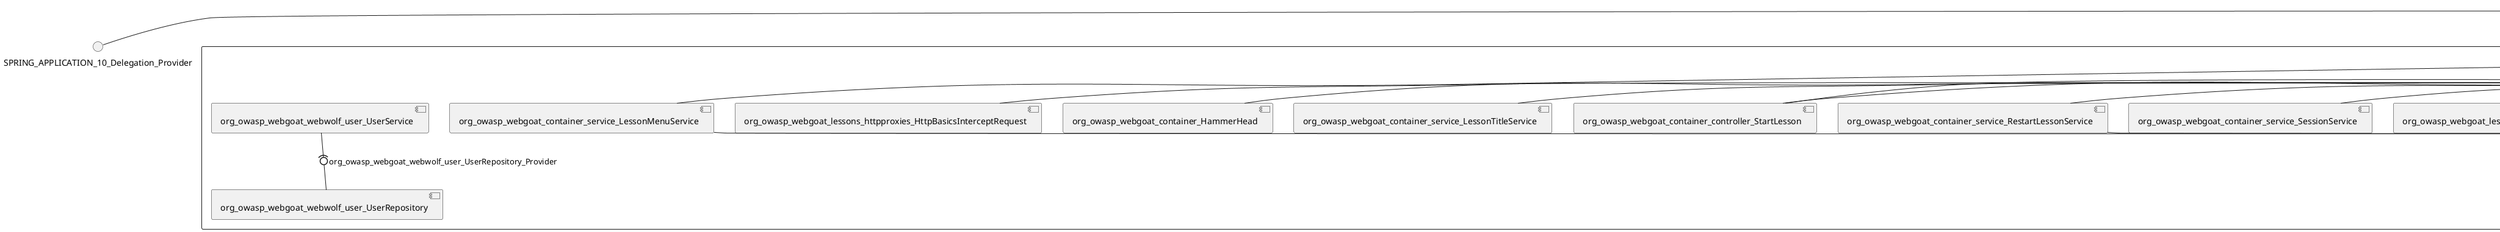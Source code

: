 @startuml
skinparam fixCircleLabelOverlapping true
skinparam componentStyle uml2
() SPRING_APPLICATION_10_Delegation_Provider
() SPRING_APPLICATION_11_Delegation_Provider
() SPRING_APPLICATION_12_Delegation_Provider
() SPRING_APPLICATION_13_Delegation_Provider
() SPRING_APPLICATION_14_Delegation_Provider
() SPRING_APPLICATION_15_Delegation_Provider
() SPRING_APPLICATION_16_Delegation_Provider
() SPRING_APPLICATION_2_Delegation_Provider
() SPRING_APPLICATION_3_Delegation_Provider
() SPRING_APPLICATION_4_Delegation_Provider
() SPRING_APPLICATION_5_Delegation_Provider
() SPRING_APPLICATION_6_Delegation_Provider
() SPRING_APPLICATION_7_Delegation_Provider
() SPRING_APPLICATION_8_Delegation_Provider
() SPRING_APPLICATION_9_Delegation_Provider
() SPRING_APPLICATION_BypassRestrictions_FieldRestrictions_POST_Delegation_Provider
() SPRING_APPLICATION_BypassRestrictions_frontendValidation_POST_Delegation_Provider
() SPRING_APPLICATION_ChromeDevTools_dummy_POST_Delegation_Provider
() SPRING_APPLICATION_ChromeDevTools_network_POST_Delegation_Provider
() SPRING_APPLICATION_CrossSiteScriptingStored_stored_xss_POST_Delegation_Provider
() SPRING_APPLICATION_CrossSiteScriptingStored_stored_xss_follow_up_POST_Delegation_Provider
() SPRING_APPLICATION_CrossSiteScripting_attack1_POST_Delegation_Provider
() SPRING_APPLICATION_CrossSiteScripting_attack3_POST_Delegation_Provider
() SPRING_APPLICATION_CrossSiteScripting_attack4_POST_Delegation_Provider
() SPRING_APPLICATION_CrossSiteScripting_attack5a_GET_Delegation_Provider
() SPRING_APPLICATION_CrossSiteScripting_attack6a_POST_Delegation_Provider
() SPRING_APPLICATION_CrossSiteScripting_dom_follow_up_POST_Delegation_Provider
() SPRING_APPLICATION_CrossSiteScripting_phone_home_xss_POST_Delegation_Provider
() SPRING_APPLICATION_CrossSiteScripting_quiz_GET_POST_Delegation_Provider
() SPRING_APPLICATION_Delegation_Provider
() SPRING_APPLICATION_GET_10_Delegation_Provider
() SPRING_APPLICATION_GET_11_Delegation_Provider
() SPRING_APPLICATION_GET_2_Delegation_Provider
() SPRING_APPLICATION_GET_3_Delegation_Provider
() SPRING_APPLICATION_GET_4_Delegation_Provider
() SPRING_APPLICATION_GET_5_Delegation_Provider
() SPRING_APPLICATION_GET_6_Delegation_Provider
() SPRING_APPLICATION_GET_7_Delegation_Provider
() SPRING_APPLICATION_GET_8_Delegation_Provider
() SPRING_APPLICATION_GET_9_Delegation_Provider
() SPRING_APPLICATION_GET_Delegation_Provider
() SPRING_APPLICATION_HtmlTampering_task_POST_Delegation_Provider
() SPRING_APPLICATION_HttpBasics_attack1_POST_Delegation_Provider
() SPRING_APPLICATION_HttpBasics_attack2_POST_Delegation_Provider
() SPRING_APPLICATION_IDOR_diff_attributes_POST_Delegation_Provider
() SPRING_APPLICATION_IDOR_login_POST_Delegation_Provider
() SPRING_APPLICATION_IDOR_profile_alt_path_POST_Delegation_Provider
() SPRING_APPLICATION_InsecureDeserialization_task_POST_Delegation_Provider
() SPRING_APPLICATION_InsecureLogin_Delegation_Provider
() SPRING_APPLICATION_JWT_decode_POST_Delegation_Provider
() SPRING_APPLICATION_JWT_jku_Delegation_Provider
() SPRING_APPLICATION_JWT_kid_Delegation_Provider
() SPRING_APPLICATION_JWT_quiz_GET_POST_Delegation_Provider
() SPRING_APPLICATION_JWT_refresh_Delegation_Provider
() SPRING_APPLICATION_JWT_secret_POST_Delegation_Provider
() SPRING_APPLICATION_JWT_votings_Delegation_Provider
() SPRING_APPLICATION_LogSpoofing_log_bleeding_POST_Delegation_Provider
() SPRING_APPLICATION_LogSpoofing_log_spoofing_POST_Delegation_Provider
() SPRING_APPLICATION_POST_10_Delegation_Provider
() SPRING_APPLICATION_POST_11_Delegation_Provider
() SPRING_APPLICATION_POST_12_Delegation_Provider
() SPRING_APPLICATION_POST_13_Delegation_Provider
() SPRING_APPLICATION_POST_14_Delegation_Provider
() SPRING_APPLICATION_POST_15_Delegation_Provider
() SPRING_APPLICATION_POST_16_Delegation_Provider
() SPRING_APPLICATION_POST_17_Delegation_Provider
() SPRING_APPLICATION_POST_18_Delegation_Provider
() SPRING_APPLICATION_POST_2_Delegation_Provider
() SPRING_APPLICATION_POST_3_Delegation_Provider
() SPRING_APPLICATION_POST_4_Delegation_Provider
() SPRING_APPLICATION_POST_5_Delegation_Provider
() SPRING_APPLICATION_POST_6_Delegation_Provider
() SPRING_APPLICATION_POST_7_Delegation_Provider
() SPRING_APPLICATION_POST_8_Delegation_Provider
() SPRING_APPLICATION_POST_9_Delegation_Provider
() SPRING_APPLICATION_POST_Delegation_Provider
() SPRING_APPLICATION_PUT_Delegation_Provider
() SPRING_APPLICATION_PasswordReset_ForgotPassword_create_password_reset_link_POST_Delegation_Provider
() SPRING_APPLICATION_PasswordReset_SecurityQuestions_POST_Delegation_Provider
() SPRING_APPLICATION_PasswordReset_reset_Delegation_Provider
() SPRING_APPLICATION_PasswordReset_simple_mail_reset_POST_Delegation_Provider
() SPRING_APPLICATION_PathTraversal_profile_picture_GET_Delegation_Provider
() SPRING_APPLICATION_PathTraversal_profile_picture_fix_GET_Delegation_Provider
() SPRING_APPLICATION_PathTraversal_profile_upload_POST_Delegation_Provider
() SPRING_APPLICATION_PathTraversal_profile_upload_fix_POST_Delegation_Provider
() SPRING_APPLICATION_PathTraversal_profile_upload_remove_user_input_POST_Delegation_Provider
() SPRING_APPLICATION_PathTraversal_random_POST_Delegation_Provider
() SPRING_APPLICATION_PathTraversal_random_picture_GET_Delegation_Provider
() SPRING_APPLICATION_PathTraversal_zip_slip_Delegation_Provider
() SPRING_APPLICATION_SSRF_task1_POST_Delegation_Provider
() SPRING_APPLICATION_SSRF_task2_POST_Delegation_Provider
() SPRING_APPLICATION_SecurePasswords_assignment_POST_Delegation_Provider
() SPRING_APPLICATION_SqlInjectionAdvanced_attack6a_POST_Delegation_Provider
() SPRING_APPLICATION_SqlInjectionAdvanced_attack6b_POST_Delegation_Provider
() SPRING_APPLICATION_SqlInjectionAdvanced_challenge_Login_POST_Delegation_Provider
() SPRING_APPLICATION_SqlInjectionAdvanced_challenge_PUT_Delegation_Provider
() SPRING_APPLICATION_SqlInjectionAdvanced_quiz_GET_POST_Delegation_Provider
() SPRING_APPLICATION_SqlInjectionMitigations_attack10a_POST_Delegation_Provider
() SPRING_APPLICATION_SqlInjectionMitigations_attack10b_POST_Delegation_Provider
() SPRING_APPLICATION_SqlInjectionMitigations_attack12a_POST_Delegation_Provider
() SPRING_APPLICATION_SqlInjectionMitigations_servers_GET_Delegation_Provider
() SPRING_APPLICATION_SqlInjection_assignment5a_POST_Delegation_Provider
() SPRING_APPLICATION_SqlInjection_assignment5b_POST_Delegation_Provider
() SPRING_APPLICATION_SqlInjection_attack10_POST_Delegation_Provider
() SPRING_APPLICATION_SqlInjection_attack2_POST_Delegation_Provider
() SPRING_APPLICATION_SqlInjection_attack3_POST_Delegation_Provider
() SPRING_APPLICATION_SqlInjection_attack4_POST_Delegation_Provider
() SPRING_APPLICATION_SqlInjection_attack5_POST_Delegation_Provider
() SPRING_APPLICATION_SqlInjection_attack8_POST_Delegation_Provider
() SPRING_APPLICATION_SqlInjection_attack9_POST_Delegation_Provider
() SPRING_APPLICATION_SqlOnlyInputValidationOnKeywords_attack_POST_Delegation_Provider
() SPRING_APPLICATION_SqlOnlyInputValidation_attack_POST_Delegation_Provider
() SPRING_APPLICATION_VulnerableComponents_attack1_POST_Delegation_Provider
() SPRING_APPLICATION_WebWolf_GET_Delegation_Provider
() SPRING_APPLICATION_WebWolf_landing_Delegation_Provider
() SPRING_APPLICATION_WebWolf_mail_Delegation_Provider
() SPRING_APPLICATION_challenge_1_POST_Delegation_Provider
() SPRING_APPLICATION_challenge_5_POST_Delegation_Provider
() SPRING_APPLICATION_challenge_7_Delegation_Provider
() SPRING_APPLICATION_challenge_8_Delegation_Provider
() SPRING_APPLICATION_challenge_logo_Delegation_Provider
() SPRING_APPLICATION_cia_quiz_GET_POST_Delegation_Provider
() SPRING_APPLICATION_clientSideFiltering_attack1_POST_Delegation_Provider
() SPRING_APPLICATION_clientSideFiltering_challenge_store_coupons_GET_Delegation_Provider
() SPRING_APPLICATION_clientSideFiltering_getItForFree_POST_Delegation_Provider
() SPRING_APPLICATION_clientSideFiltering_salaries_GET_Delegation_Provider
() SPRING_APPLICATION_crypto_encoding_basic_auth_POST_Delegation_Provider
() SPRING_APPLICATION_crypto_encoding_xor_POST_Delegation_Provider
() SPRING_APPLICATION_crypto_hashing_POST_Delegation_Provider
() SPRING_APPLICATION_crypto_secure_defaults_POST_Delegation_Provider
() SPRING_APPLICATION_crypto_signing_verify_POST_Delegation_Provider
() SPRING_APPLICATION_csrf_feedback_message_POST_Delegation_Provider
() SPRING_APPLICATION_csrf_review_POST_Delegation_Provider
() SPRING_APPLICATION_files_GET_Delegation_Provider
() SPRING_APPLICATION_fileupload_POST_Delegation_Provider
() SPRING_APPLICATION_jwt_Delegation_Provider
() SPRING_APPLICATION_landing_Delegation_Provider
() SPRING_APPLICATION_lesson_template_Delegation_Provider
() SPRING_APPLICATION_login_oauth_mvc_GET_Delegation_Provider
() SPRING_APPLICATION_mail_DELETE_GET_POST_Delegation_Provider
() SPRING_APPLICATION_register_mvc_POST_Delegation_Provider
() SPRING_APPLICATION_registration_GET_Delegation_Provider
() SPRING_APPLICATION_requests_GET_Delegation_Provider
() SPRING_APPLICATION_scoreboard_data_GET_Delegation_Provider
() SPRING_APPLICATION_server_directory_GET_Delegation_Provider
() SPRING_APPLICATION_service_debug_labels_mvc_Delegation_Provider
() SPRING_APPLICATION_service_lessonoverview_mvc_Delegation_Provider
() SPRING_APPLICATION_xxe_comments_GET_Delegation_Provider
rectangle System {
[org_owasp_webgoat_container_HammerHead] [[webgoat-webgoat.repository#_fseGkHiKEe-45IeOj70AfA]]
[org_owasp_webgoat_container_WebWolfRedirect] [[webgoat-webgoat.repository#_fseGkHiKEe-45IeOj70AfA]]
[org_owasp_webgoat_container_controller_StartLesson] [[webgoat-webgoat.repository#_fseGkHiKEe-45IeOj70AfA]]
[org_owasp_webgoat_container_controller_Welcome] [[webgoat-webgoat.repository#_fseGkHiKEe-45IeOj70AfA]]
[org_owasp_webgoat_container_i18n_PluginMessages_Provider] [[webgoat-webgoat.repository#_fseGkHiKEe-45IeOj70AfA]]
[org_owasp_webgoat_container_report_ReportCardController] [[webgoat-webgoat.repository#_fseGkHiKEe-45IeOj70AfA]]
[org_owasp_webgoat_container_service_EnvironmentService] [[webgoat-webgoat.repository#_fseGkHiKEe-45IeOj70AfA]]
[org_owasp_webgoat_container_service_HintService] [[webgoat-webgoat.repository#_fseGkHiKEe-45IeOj70AfA]]
[org_owasp_webgoat_container_service_LabelDebugService] [[webgoat-webgoat.repository#_fseGkHiKEe-45IeOj70AfA]]
[org_owasp_webgoat_container_service_LabelService] [[webgoat-webgoat.repository#_fseGkHiKEe-45IeOj70AfA]]
[org_owasp_webgoat_container_service_LessonInfoService] [[webgoat-webgoat.repository#_fseGkHiKEe-45IeOj70AfA]]
[org_owasp_webgoat_container_service_LessonMenuService] [[webgoat-webgoat.repository#_fseGkHiKEe-45IeOj70AfA]]
[org_owasp_webgoat_container_service_LessonProgressService] [[webgoat-webgoat.repository#_fseGkHiKEe-45IeOj70AfA]]
[org_owasp_webgoat_container_service_LessonTitleService] [[webgoat-webgoat.repository#_fseGkHiKEe-45IeOj70AfA]]
[org_owasp_webgoat_container_service_RestartLessonService] [[webgoat-webgoat.repository#_fseGkHiKEe-45IeOj70AfA]]
[org_owasp_webgoat_container_service_SessionService] [[webgoat-webgoat.repository#_fseGkHiKEe-45IeOj70AfA]]
[org_owasp_webgoat_container_session_UserSessionData_Provider] [[webgoat-webgoat.repository#_fseGkHiKEe-45IeOj70AfA]]
[org_owasp_webgoat_container_session_WebSession_Provider] [[webgoat-webgoat.repository#_fseGkHiKEe-45IeOj70AfA]]
[org_owasp_webgoat_container_users_RegistrationController] [[webgoat-webgoat.repository#_fseGkHiKEe-45IeOj70AfA]]
[org_owasp_webgoat_container_users_Scoreboard] [[webgoat-webgoat.repository#_fseGkHiKEe-45IeOj70AfA]]
[org_owasp_webgoat_container_users_UserProgressRepository] [[webgoat-webgoat.repository#_fseGkHiKEe-45IeOj70AfA]]
[org_owasp_webgoat_container_users_UserRepository] [[webgoat-webgoat.repository#_fseGkHiKEe-45IeOj70AfA]]
[org_owasp_webgoat_container_users_UserService] [[webgoat-webgoat.repository#_fseGkHiKEe-45IeOj70AfA]]
[org_owasp_webgoat_lessons_authbypass_VerifyAccount] [[webgoat-webgoat.repository#_fseGkHiKEe-45IeOj70AfA]]
[org_owasp_webgoat_lessons_bypassrestrictions_BypassRestrictionsFieldRestrictions] [[webgoat-webgoat.repository#_fseGkHiKEe-45IeOj70AfA]]
[org_owasp_webgoat_lessons_bypassrestrictions_BypassRestrictionsFrontendValidation] [[webgoat-webgoat.repository#_fseGkHiKEe-45IeOj70AfA]]
[org_owasp_webgoat_lessons_challenges_FlagController] [[webgoat-webgoat.repository#_fseGkHiKEe-45IeOj70AfA]]
[org_owasp_webgoat_lessons_challenges_challenge1_Assignment1] [[webgoat-webgoat.repository#_fseGkHiKEe-45IeOj70AfA]]
[org_owasp_webgoat_lessons_challenges_challenge1_ImageServlet] [[webgoat-webgoat.repository#_fseGkHiKEe-45IeOj70AfA]]
[org_owasp_webgoat_lessons_challenges_challenge5_Assignment5] [[webgoat-webgoat.repository#_fseGkHiKEe-45IeOj70AfA]]
[org_owasp_webgoat_lessons_challenges_challenge7_Assignment7] [[webgoat-webgoat.repository#_fseGkHiKEe-45IeOj70AfA]]
[org_owasp_webgoat_lessons_challenges_challenge8_Assignment8] [[webgoat-webgoat.repository#_fseGkHiKEe-45IeOj70AfA]]
[org_owasp_webgoat_lessons_chromedevtools_NetworkDummy] [[webgoat-webgoat.repository#_fseGkHiKEe-45IeOj70AfA]]
[org_owasp_webgoat_lessons_chromedevtools_NetworkLesson] [[webgoat-webgoat.repository#_fseGkHiKEe-45IeOj70AfA]]
[org_owasp_webgoat_lessons_cia_CIAQuiz] [[webgoat-webgoat.repository#_fseGkHiKEe-45IeOj70AfA]]
[org_owasp_webgoat_lessons_clientsidefiltering_ClientSideFilteringAssignment] [[webgoat-webgoat.repository#_fseGkHiKEe-45IeOj70AfA]]
[org_owasp_webgoat_lessons_clientsidefiltering_ClientSideFilteringFreeAssignment] [[webgoat-webgoat.repository#_fseGkHiKEe-45IeOj70AfA]]
[org_owasp_webgoat_lessons_clientsidefiltering_Salaries] [[webgoat-webgoat.repository#_fseGkHiKEe-45IeOj70AfA]]
[org_owasp_webgoat_lessons_clientsidefiltering_ShopEndpoint] [[webgoat-webgoat.repository#_fseGkHiKEe-45IeOj70AfA]]
[org_owasp_webgoat_lessons_cryptography_EncodingAssignment] [[webgoat-webgoat.repository#_fseGkHiKEe-45IeOj70AfA]]
[org_owasp_webgoat_lessons_cryptography_HashingAssignment] [[webgoat-webgoat.repository#_fseGkHiKEe-45IeOj70AfA]]
[org_owasp_webgoat_lessons_cryptography_SecureDefaultsAssignment] [[webgoat-webgoat.repository#_fseGkHiKEe-45IeOj70AfA]]
[org_owasp_webgoat_lessons_cryptography_SigningAssignment] [[webgoat-webgoat.repository#_fseGkHiKEe-45IeOj70AfA]]
[org_owasp_webgoat_lessons_cryptography_XOREncodingAssignment] [[webgoat-webgoat.repository#_fseGkHiKEe-45IeOj70AfA]]
[org_owasp_webgoat_lessons_csrf_CSRFConfirmFlag1] [[webgoat-webgoat.repository#_fseGkHiKEe-45IeOj70AfA]]
[org_owasp_webgoat_lessons_csrf_CSRFFeedback] [[webgoat-webgoat.repository#_fseGkHiKEe-45IeOj70AfA]]
[org_owasp_webgoat_lessons_csrf_CSRFGetFlag] [[webgoat-webgoat.repository#_fseGkHiKEe-45IeOj70AfA]]
[org_owasp_webgoat_lessons_csrf_CSRFLogin] [[webgoat-webgoat.repository#_fseGkHiKEe-45IeOj70AfA]]
[org_owasp_webgoat_lessons_csrf_ForgedReviews] [[webgoat-webgoat.repository#_fseGkHiKEe-45IeOj70AfA]]
[org_owasp_webgoat_lessons_csrf_ObjectMapper_Provider] [[webgoat-webgoat.repository#_fseGkHiKEe-45IeOj70AfA]]
[org_owasp_webgoat_lessons_deserialization_InsecureDeserializationTask] [[webgoat-webgoat.repository#_fseGkHiKEe-45IeOj70AfA]]
[org_owasp_webgoat_lessons_hijacksession_HijackSessionAssignment] [[webgoat-webgoat.repository#_fseGkHiKEe-45IeOj70AfA]]
[org_owasp_webgoat_lessons_hijacksession_cas_HijackSessionAuthenticationProvider] [[webgoat-webgoat.repository#_fseGkHiKEe-45IeOj70AfA]]
[org_owasp_webgoat_lessons_htmltampering_HtmlTamperingTask] [[webgoat-webgoat.repository#_fseGkHiKEe-45IeOj70AfA]]
[org_owasp_webgoat_lessons_httpbasics_HttpBasicsLesson] [[webgoat-webgoat.repository#_fseGkHiKEe-45IeOj70AfA]]
[org_owasp_webgoat_lessons_httpbasics_HttpBasicsQuiz] [[webgoat-webgoat.repository#_fseGkHiKEe-45IeOj70AfA]]
[org_owasp_webgoat_lessons_httpproxies_HttpBasicsInterceptRequest] [[webgoat-webgoat.repository#_fseGkHiKEe-45IeOj70AfA]]
[org_owasp_webgoat_lessons_idor_IDORDiffAttributes] [[webgoat-webgoat.repository#_fseGkHiKEe-45IeOj70AfA]]
[org_owasp_webgoat_lessons_idor_IDOREditOtherProfile] [[webgoat-webgoat.repository#_fseGkHiKEe-45IeOj70AfA]]
[org_owasp_webgoat_lessons_idor_IDORLogin] [[webgoat-webgoat.repository#_fseGkHiKEe-45IeOj70AfA]]
[org_owasp_webgoat_lessons_idor_IDORViewOtherProfile] [[webgoat-webgoat.repository#_fseGkHiKEe-45IeOj70AfA]]
[org_owasp_webgoat_lessons_idor_IDORViewOwnProfile] [[webgoat-webgoat.repository#_fseGkHiKEe-45IeOj70AfA]]
[org_owasp_webgoat_lessons_idor_IDORViewOwnProfileAltUrl] [[webgoat-webgoat.repository#_fseGkHiKEe-45IeOj70AfA]]
[org_owasp_webgoat_lessons_insecurelogin_InsecureLoginTask] [[webgoat-webgoat.repository#_fseGkHiKEe-45IeOj70AfA]]
[org_owasp_webgoat_lessons_jwt_JWTDecodeEndpoint] [[webgoat-webgoat.repository#_fseGkHiKEe-45IeOj70AfA]]
[org_owasp_webgoat_lessons_jwt_JWTQuiz] [[webgoat-webgoat.repository#_fseGkHiKEe-45IeOj70AfA]]
[org_owasp_webgoat_lessons_jwt_JWTRefreshEndpoint] [[webgoat-webgoat.repository#_fseGkHiKEe-45IeOj70AfA]]
[org_owasp_webgoat_lessons_jwt_JWTSecretKeyEndpoint] [[webgoat-webgoat.repository#_fseGkHiKEe-45IeOj70AfA]]
[org_owasp_webgoat_lessons_jwt_JWTVotesEndpoint] [[webgoat-webgoat.repository#_fseGkHiKEe-45IeOj70AfA]]
[org_owasp_webgoat_lessons_jwt_claimmisuse_JWTHeaderJKUEndpoint] [[webgoat-webgoat.repository#_fseGkHiKEe-45IeOj70AfA]]
[org_owasp_webgoat_lessons_jwt_claimmisuse_JWTHeaderKIDEndpoint] [[webgoat-webgoat.repository#_fseGkHiKEe-45IeOj70AfA]]
[org_owasp_webgoat_lessons_lessontemplate_SampleAttack] [[webgoat-webgoat.repository#_fseGkHiKEe-45IeOj70AfA]]
[org_owasp_webgoat_lessons_logging_LogBleedingTask] [[webgoat-webgoat.repository#_fseGkHiKEe-45IeOj70AfA]]
[org_owasp_webgoat_lessons_logging_LogSpoofingTask] [[webgoat-webgoat.repository#_fseGkHiKEe-45IeOj70AfA]]
[org_owasp_webgoat_lessons_missingac_MissingFunctionACHiddenMenus] [[webgoat-webgoat.repository#_fseGkHiKEe-45IeOj70AfA]]
[org_owasp_webgoat_lessons_missingac_MissingFunctionACUsers] [[webgoat-webgoat.repository#_fseGkHiKEe-45IeOj70AfA]]
[org_owasp_webgoat_lessons_missingac_MissingFunctionACYourHash] [[webgoat-webgoat.repository#_fseGkHiKEe-45IeOj70AfA]]
[org_owasp_webgoat_lessons_missingac_MissingFunctionACYourHashAdmin] [[webgoat-webgoat.repository#_fseGkHiKEe-45IeOj70AfA]]
[org_owasp_webgoat_lessons_passwordreset_QuestionsAssignment] [[webgoat-webgoat.repository#_fseGkHiKEe-45IeOj70AfA]]
[org_owasp_webgoat_lessons_passwordreset_ResetLinkAssignment] [[webgoat-webgoat.repository#_fseGkHiKEe-45IeOj70AfA]]
[org_owasp_webgoat_lessons_passwordreset_ResetLinkAssignmentForgotPassword] [[webgoat-webgoat.repository#_fseGkHiKEe-45IeOj70AfA]]
[org_owasp_webgoat_lessons_passwordreset_SecurityQuestionAssignment] [[webgoat-webgoat.repository#_fseGkHiKEe-45IeOj70AfA]]
[org_owasp_webgoat_lessons_passwordreset_SimpleMailAssignment] [[webgoat-webgoat.repository#_fseGkHiKEe-45IeOj70AfA]]
[org_owasp_webgoat_lessons_passwordreset_TriedQuestions] [[webgoat-webgoat.repository#_fseGkHiKEe-45IeOj70AfA]]
[org_owasp_webgoat_lessons_pathtraversal_ProfileUpload] [[webgoat-webgoat.repository#_fseGkHiKEe-45IeOj70AfA]]
[org_owasp_webgoat_lessons_pathtraversal_ProfileUploadFix] [[webgoat-webgoat.repository#_fseGkHiKEe-45IeOj70AfA]]
[org_owasp_webgoat_lessons_pathtraversal_ProfileUploadRemoveUserInput] [[webgoat-webgoat.repository#_fseGkHiKEe-45IeOj70AfA]]
[org_owasp_webgoat_lessons_pathtraversal_ProfileUploadRetrieval] [[webgoat-webgoat.repository#_fseGkHiKEe-45IeOj70AfA]]
[org_owasp_webgoat_lessons_pathtraversal_ProfileZipSlip] [[webgoat-webgoat.repository#_fseGkHiKEe-45IeOj70AfA]]
[org_owasp_webgoat_lessons_securepasswords_SecurePasswordsAssignment] [[webgoat-webgoat.repository#_fseGkHiKEe-45IeOj70AfA]]
[org_owasp_webgoat_lessons_spoofcookie_SpoofCookieAssignment] [[webgoat-webgoat.repository#_fseGkHiKEe-45IeOj70AfA]]
[org_owasp_webgoat_lessons_sqlinjection_advanced_SqlInjectionChallenge] [[webgoat-webgoat.repository#_fseGkHiKEe-45IeOj70AfA]]
[org_owasp_webgoat_lessons_sqlinjection_advanced_SqlInjectionChallengeLogin] [[webgoat-webgoat.repository#_fseGkHiKEe-45IeOj70AfA]]
[org_owasp_webgoat_lessons_sqlinjection_advanced_SqlInjectionLesson6a] [[webgoat-webgoat.repository#_fseGkHiKEe-45IeOj70AfA]]
[org_owasp_webgoat_lessons_sqlinjection_advanced_SqlInjectionLesson6b] [[webgoat-webgoat.repository#_fseGkHiKEe-45IeOj70AfA]]
[org_owasp_webgoat_lessons_sqlinjection_advanced_SqlInjectionQuiz] [[webgoat-webgoat.repository#_fseGkHiKEe-45IeOj70AfA]]
[org_owasp_webgoat_lessons_sqlinjection_introduction_SqlInjectionLesson10] [[webgoat-webgoat.repository#_fseGkHiKEe-45IeOj70AfA]]
[org_owasp_webgoat_lessons_sqlinjection_introduction_SqlInjectionLesson2] [[webgoat-webgoat.repository#_fseGkHiKEe-45IeOj70AfA]]
[org_owasp_webgoat_lessons_sqlinjection_introduction_SqlInjectionLesson3] [[webgoat-webgoat.repository#_fseGkHiKEe-45IeOj70AfA]]
[org_owasp_webgoat_lessons_sqlinjection_introduction_SqlInjectionLesson4] [[webgoat-webgoat.repository#_fseGkHiKEe-45IeOj70AfA]]
[org_owasp_webgoat_lessons_sqlinjection_introduction_SqlInjectionLesson5] [[webgoat-webgoat.repository#_fseGkHiKEe-45IeOj70AfA]]
[org_owasp_webgoat_lessons_sqlinjection_introduction_SqlInjectionLesson5a] [[webgoat-webgoat.repository#_fseGkHiKEe-45IeOj70AfA]]
[org_owasp_webgoat_lessons_sqlinjection_introduction_SqlInjectionLesson5b] [[webgoat-webgoat.repository#_fseGkHiKEe-45IeOj70AfA]]
[org_owasp_webgoat_lessons_sqlinjection_introduction_SqlInjectionLesson8] [[webgoat-webgoat.repository#_fseGkHiKEe-45IeOj70AfA]]
[org_owasp_webgoat_lessons_sqlinjection_introduction_SqlInjectionLesson9] [[webgoat-webgoat.repository#_fseGkHiKEe-45IeOj70AfA]]
[org_owasp_webgoat_lessons_sqlinjection_mitigation_Servers] [[webgoat-webgoat.repository#_fseGkHiKEe-45IeOj70AfA]]
[org_owasp_webgoat_lessons_sqlinjection_mitigation_SqlInjectionLesson10a] [[webgoat-webgoat.repository#_fseGkHiKEe-45IeOj70AfA]]
[org_owasp_webgoat_lessons_sqlinjection_mitigation_SqlInjectionLesson10b] [[webgoat-webgoat.repository#_fseGkHiKEe-45IeOj70AfA]]
[org_owasp_webgoat_lessons_sqlinjection_mitigation_SqlInjectionLesson13] [[webgoat-webgoat.repository#_fseGkHiKEe-45IeOj70AfA]]
[org_owasp_webgoat_lessons_sqlinjection_mitigation_SqlOnlyInputValidation] [[webgoat-webgoat.repository#_fseGkHiKEe-45IeOj70AfA]]
[org_owasp_webgoat_lessons_sqlinjection_mitigation_SqlOnlyInputValidationOnKeywords] [[webgoat-webgoat.repository#_fseGkHiKEe-45IeOj70AfA]]
[org_owasp_webgoat_lessons_ssrf_SSRFTask1] [[webgoat-webgoat.repository#_fseGkHiKEe-45IeOj70AfA]]
[org_owasp_webgoat_lessons_ssrf_SSRFTask2] [[webgoat-webgoat.repository#_fseGkHiKEe-45IeOj70AfA]]
[org_owasp_webgoat_lessons_vulnerablecomponents_VulnerableComponentsLesson] [[webgoat-webgoat.repository#_fseGkHiKEe-45IeOj70AfA]]
[org_owasp_webgoat_lessons_webwolfintroduction_LandingAssignment] [[webgoat-webgoat.repository#_fseGkHiKEe-45IeOj70AfA]]
[org_owasp_webgoat_lessons_webwolfintroduction_MailAssignment] [[webgoat-webgoat.repository#_fseGkHiKEe-45IeOj70AfA]]
[org_owasp_webgoat_lessons_xss_CrossSiteScriptingLesson1] [[webgoat-webgoat.repository#_fseGkHiKEe-45IeOj70AfA]]
[org_owasp_webgoat_lessons_xss_CrossSiteScriptingLesson3] [[webgoat-webgoat.repository#_fseGkHiKEe-45IeOj70AfA]]
[org_owasp_webgoat_lessons_xss_CrossSiteScriptingLesson4] [[webgoat-webgoat.repository#_fseGkHiKEe-45IeOj70AfA]]
[org_owasp_webgoat_lessons_xss_CrossSiteScriptingLesson5a] [[webgoat-webgoat.repository#_fseGkHiKEe-45IeOj70AfA]]
[org_owasp_webgoat_lessons_xss_CrossSiteScriptingLesson6a] [[webgoat-webgoat.repository#_fseGkHiKEe-45IeOj70AfA]]
[org_owasp_webgoat_lessons_xss_CrossSiteScriptingQuiz] [[webgoat-webgoat.repository#_fseGkHiKEe-45IeOj70AfA]]
[org_owasp_webgoat_lessons_xss_DOMCrossSiteScripting] [[webgoat-webgoat.repository#_fseGkHiKEe-45IeOj70AfA]]
[org_owasp_webgoat_lessons_xss_DOMCrossSiteScriptingVerifier] [[webgoat-webgoat.repository#_fseGkHiKEe-45IeOj70AfA]]
[org_owasp_webgoat_lessons_xss_stored_StoredCrossSiteScriptingVerifier] [[webgoat-webgoat.repository#_fseGkHiKEe-45IeOj70AfA]]
[org_owasp_webgoat_lessons_xss_stored_StoredXssComments] [[webgoat-webgoat.repository#_fseGkHiKEe-45IeOj70AfA]]
[org_owasp_webgoat_lessons_xxe_BlindSendFileAssignment] [[webgoat-webgoat.repository#_fseGkHiKEe-45IeOj70AfA]]
[org_owasp_webgoat_lessons_xxe_CommentsCache] [[webgoat-webgoat.repository#_fseGkHiKEe-45IeOj70AfA]]
[org_owasp_webgoat_lessons_xxe_CommentsEndpoint] [[webgoat-webgoat.repository#_fseGkHiKEe-45IeOj70AfA]]
[org_owasp_webgoat_lessons_xxe_ContentTypeAssignment] [[webgoat-webgoat.repository#_fseGkHiKEe-45IeOj70AfA]]
[org_owasp_webgoat_lessons_xxe_SimpleXXE] [[webgoat-webgoat.repository#_fseGkHiKEe-45IeOj70AfA]]
[org_owasp_webgoat_webwolf_FileServer] [[webgoat-webgoat.repository#_fseGkHiKEe-45IeOj70AfA]]
[org_owasp_webgoat_webwolf_jwt_JWTController] [[webgoat-webgoat.repository#_fseGkHiKEe-45IeOj70AfA]]
[org_owasp_webgoat_webwolf_mailbox_MailboxController] [[webgoat-webgoat.repository#_fseGkHiKEe-45IeOj70AfA]]
[org_owasp_webgoat_webwolf_mailbox_MailboxRepository] [[webgoat-webgoat.repository#_fseGkHiKEe-45IeOj70AfA]]
[org_owasp_webgoat_webwolf_requests_LandingPage] [[webgoat-webgoat.repository#_fseGkHiKEe-45IeOj70AfA]]
[org_owasp_webgoat_webwolf_requests_Requests] [[webgoat-webgoat.repository#_fseGkHiKEe-45IeOj70AfA]]
[org_owasp_webgoat_webwolf_user_UserRepository] [[webgoat-webgoat.repository#_fseGkHiKEe-45IeOj70AfA]]
[org_owasp_webgoat_webwolf_user_UserService] [[webgoat-webgoat.repository#_fseGkHiKEe-45IeOj70AfA]]
port SPRING_APPLICATION_10_Provider
SPRING_APPLICATION_10_Delegation_Provider - SPRING_APPLICATION_10_Provider
SPRING_APPLICATION_10_Provider - [org_owasp_webgoat_lessons_cryptography_HashingAssignment]
port SPRING_APPLICATION_11_Provider
SPRING_APPLICATION_11_Delegation_Provider - SPRING_APPLICATION_11_Provider
SPRING_APPLICATION_11_Provider - [org_owasp_webgoat_container_controller_StartLesson]
port SPRING_APPLICATION_12_Provider
SPRING_APPLICATION_12_Delegation_Provider - SPRING_APPLICATION_12_Provider
SPRING_APPLICATION_12_Provider - [org_owasp_webgoat_webwolf_FileServer]
port SPRING_APPLICATION_13_Provider
SPRING_APPLICATION_13_Delegation_Provider - SPRING_APPLICATION_13_Provider
SPRING_APPLICATION_13_Provider - [org_owasp_webgoat_lessons_xxe_SimpleXXE]
port SPRING_APPLICATION_14_Provider
SPRING_APPLICATION_14_Delegation_Provider - SPRING_APPLICATION_14_Provider
SPRING_APPLICATION_14_Provider - [org_owasp_webgoat_container_service_LessonMenuService]
port SPRING_APPLICATION_15_Provider
SPRING_APPLICATION_15_Delegation_Provider - SPRING_APPLICATION_15_Provider
SPRING_APPLICATION_15_Provider - [org_owasp_webgoat_lessons_httpproxies_HttpBasicsInterceptRequest]
port SPRING_APPLICATION_16_Provider
SPRING_APPLICATION_16_Delegation_Provider - SPRING_APPLICATION_16_Provider
SPRING_APPLICATION_16_Provider - [org_owasp_webgoat_container_HammerHead]
port SPRING_APPLICATION_2_Provider
SPRING_APPLICATION_2_Delegation_Provider - SPRING_APPLICATION_2_Provider
SPRING_APPLICATION_2_Provider - [org_owasp_webgoat_container_service_LessonTitleService]
port SPRING_APPLICATION_3_Provider
SPRING_APPLICATION_3_Delegation_Provider - SPRING_APPLICATION_3_Provider
SPRING_APPLICATION_3_Provider - [org_owasp_webgoat_container_service_RestartLessonService]
port SPRING_APPLICATION_4_Provider
SPRING_APPLICATION_4_Delegation_Provider - SPRING_APPLICATION_4_Provider
SPRING_APPLICATION_4_Provider - [org_owasp_webgoat_container_service_SessionService]
port SPRING_APPLICATION_5_Provider
SPRING_APPLICATION_5_Delegation_Provider - SPRING_APPLICATION_5_Provider
SPRING_APPLICATION_5_Provider - [org_owasp_webgoat_lessons_cryptography_HashingAssignment]
port SPRING_APPLICATION_6_Provider
SPRING_APPLICATION_6_Delegation_Provider - SPRING_APPLICATION_6_Provider
SPRING_APPLICATION_6_Provider - [org_owasp_webgoat_container_service_LessonInfoService]
port SPRING_APPLICATION_7_Provider
SPRING_APPLICATION_7_Delegation_Provider - SPRING_APPLICATION_7_Provider
SPRING_APPLICATION_7_Provider - [org_owasp_webgoat_container_service_LabelDebugService]
port SPRING_APPLICATION_8_Provider
SPRING_APPLICATION_8_Delegation_Provider - SPRING_APPLICATION_8_Provider
SPRING_APPLICATION_8_Provider - [org_owasp_webgoat_container_controller_StartLesson]
port SPRING_APPLICATION_9_Provider
SPRING_APPLICATION_9_Delegation_Provider - SPRING_APPLICATION_9_Provider
SPRING_APPLICATION_9_Provider - [org_owasp_webgoat_lessons_cryptography_SigningAssignment]
port SPRING_APPLICATION_BypassRestrictions_FieldRestrictions_POST_Provider
SPRING_APPLICATION_BypassRestrictions_FieldRestrictions_POST_Delegation_Provider - SPRING_APPLICATION_BypassRestrictions_FieldRestrictions_POST_Provider
SPRING_APPLICATION_BypassRestrictions_FieldRestrictions_POST_Provider - [org_owasp_webgoat_lessons_bypassrestrictions_BypassRestrictionsFieldRestrictions]
port SPRING_APPLICATION_BypassRestrictions_frontendValidation_POST_Provider
SPRING_APPLICATION_BypassRestrictions_frontendValidation_POST_Delegation_Provider - SPRING_APPLICATION_BypassRestrictions_frontendValidation_POST_Provider
SPRING_APPLICATION_BypassRestrictions_frontendValidation_POST_Provider - [org_owasp_webgoat_lessons_bypassrestrictions_BypassRestrictionsFrontendValidation]
port SPRING_APPLICATION_ChromeDevTools_dummy_POST_Provider
SPRING_APPLICATION_ChromeDevTools_dummy_POST_Delegation_Provider - SPRING_APPLICATION_ChromeDevTools_dummy_POST_Provider
SPRING_APPLICATION_ChromeDevTools_dummy_POST_Provider - [org_owasp_webgoat_lessons_chromedevtools_NetworkDummy]
port SPRING_APPLICATION_ChromeDevTools_network_POST_Provider
SPRING_APPLICATION_ChromeDevTools_network_POST_Delegation_Provider - SPRING_APPLICATION_ChromeDevTools_network_POST_Provider
SPRING_APPLICATION_ChromeDevTools_network_POST_Provider - [org_owasp_webgoat_lessons_chromedevtools_NetworkLesson]
port SPRING_APPLICATION_CrossSiteScriptingStored_stored_xss_POST_Provider
SPRING_APPLICATION_CrossSiteScriptingStored_stored_xss_POST_Delegation_Provider - SPRING_APPLICATION_CrossSiteScriptingStored_stored_xss_POST_Provider
SPRING_APPLICATION_CrossSiteScriptingStored_stored_xss_POST_Provider - [org_owasp_webgoat_lessons_xss_stored_StoredXssComments]
port SPRING_APPLICATION_CrossSiteScriptingStored_stored_xss_follow_up_POST_Provider
SPRING_APPLICATION_CrossSiteScriptingStored_stored_xss_follow_up_POST_Delegation_Provider - SPRING_APPLICATION_CrossSiteScriptingStored_stored_xss_follow_up_POST_Provider
SPRING_APPLICATION_CrossSiteScriptingStored_stored_xss_follow_up_POST_Provider - [org_owasp_webgoat_lessons_xss_stored_StoredCrossSiteScriptingVerifier]
port SPRING_APPLICATION_CrossSiteScripting_attack1_POST_Provider
SPRING_APPLICATION_CrossSiteScripting_attack1_POST_Delegation_Provider - SPRING_APPLICATION_CrossSiteScripting_attack1_POST_Provider
SPRING_APPLICATION_CrossSiteScripting_attack1_POST_Provider - [org_owasp_webgoat_lessons_xss_CrossSiteScriptingLesson1]
port SPRING_APPLICATION_CrossSiteScripting_attack3_POST_Provider
SPRING_APPLICATION_CrossSiteScripting_attack3_POST_Delegation_Provider - SPRING_APPLICATION_CrossSiteScripting_attack3_POST_Provider
SPRING_APPLICATION_CrossSiteScripting_attack3_POST_Provider - [org_owasp_webgoat_lessons_xss_CrossSiteScriptingLesson3]
port SPRING_APPLICATION_CrossSiteScripting_attack4_POST_Provider
SPRING_APPLICATION_CrossSiteScripting_attack4_POST_Delegation_Provider - SPRING_APPLICATION_CrossSiteScripting_attack4_POST_Provider
SPRING_APPLICATION_CrossSiteScripting_attack4_POST_Provider - [org_owasp_webgoat_lessons_xss_CrossSiteScriptingLesson4]
port SPRING_APPLICATION_CrossSiteScripting_attack5a_GET_Provider
SPRING_APPLICATION_CrossSiteScripting_attack5a_GET_Delegation_Provider - SPRING_APPLICATION_CrossSiteScripting_attack5a_GET_Provider
SPRING_APPLICATION_CrossSiteScripting_attack5a_GET_Provider - [org_owasp_webgoat_lessons_xss_CrossSiteScriptingLesson5a]
port SPRING_APPLICATION_CrossSiteScripting_attack6a_POST_Provider
SPRING_APPLICATION_CrossSiteScripting_attack6a_POST_Delegation_Provider - SPRING_APPLICATION_CrossSiteScripting_attack6a_POST_Provider
SPRING_APPLICATION_CrossSiteScripting_attack6a_POST_Provider - [org_owasp_webgoat_lessons_xss_CrossSiteScriptingLesson6a]
port SPRING_APPLICATION_CrossSiteScripting_dom_follow_up_POST_Provider
SPRING_APPLICATION_CrossSiteScripting_dom_follow_up_POST_Delegation_Provider - SPRING_APPLICATION_CrossSiteScripting_dom_follow_up_POST_Provider
SPRING_APPLICATION_CrossSiteScripting_dom_follow_up_POST_Provider - [org_owasp_webgoat_lessons_xss_DOMCrossSiteScriptingVerifier]
port SPRING_APPLICATION_CrossSiteScripting_phone_home_xss_POST_Provider
SPRING_APPLICATION_CrossSiteScripting_phone_home_xss_POST_Delegation_Provider - SPRING_APPLICATION_CrossSiteScripting_phone_home_xss_POST_Provider
SPRING_APPLICATION_CrossSiteScripting_phone_home_xss_POST_Provider - [org_owasp_webgoat_lessons_xss_DOMCrossSiteScripting]
port SPRING_APPLICATION_CrossSiteScripting_quiz_GET_POST_Provider
SPRING_APPLICATION_CrossSiteScripting_quiz_GET_POST_Delegation_Provider - SPRING_APPLICATION_CrossSiteScripting_quiz_GET_POST_Provider
SPRING_APPLICATION_CrossSiteScripting_quiz_GET_POST_Provider - [org_owasp_webgoat_lessons_xss_CrossSiteScriptingQuiz]
port SPRING_APPLICATION_Provider
SPRING_APPLICATION_Delegation_Provider - SPRING_APPLICATION_Provider
SPRING_APPLICATION_Provider - [org_owasp_webgoat_lessons_jwt_JWTSecretKeyEndpoint]
port SPRING_APPLICATION_GET_10_Provider
SPRING_APPLICATION_GET_10_Delegation_Provider - SPRING_APPLICATION_GET_10_Provider
SPRING_APPLICATION_GET_10_Provider - [org_owasp_webgoat_lessons_csrf_ForgedReviews]
port SPRING_APPLICATION_GET_11_Provider
SPRING_APPLICATION_GET_11_Delegation_Provider - SPRING_APPLICATION_GET_11_Provider
SPRING_APPLICATION_GET_11_Provider - [org_owasp_webgoat_lessons_cryptography_EncodingAssignment]
port SPRING_APPLICATION_GET_2_Provider
SPRING_APPLICATION_GET_2_Delegation_Provider - SPRING_APPLICATION_GET_2_Provider
SPRING_APPLICATION_GET_2_Provider - [org_owasp_webgoat_lessons_missingac_MissingFunctionACUsers]
port SPRING_APPLICATION_GET_3_Provider
SPRING_APPLICATION_GET_3_Delegation_Provider - SPRING_APPLICATION_GET_3_Provider
SPRING_APPLICATION_GET_3_Provider - [org_owasp_webgoat_lessons_xss_stored_StoredXssComments]
port SPRING_APPLICATION_GET_4_Provider
SPRING_APPLICATION_GET_4_Delegation_Provider - SPRING_APPLICATION_GET_4_Provider
SPRING_APPLICATION_GET_4_Provider - [org_owasp_webgoat_lessons_idor_IDORViewOtherProfile]
port SPRING_APPLICATION_GET_5_Provider
SPRING_APPLICATION_GET_5_Delegation_Provider - SPRING_APPLICATION_GET_5_Provider
SPRING_APPLICATION_GET_5_Provider - [org_owasp_webgoat_lessons_idor_IDORViewOwnProfile]
port SPRING_APPLICATION_GET_6_Provider
SPRING_APPLICATION_GET_6_Delegation_Provider - SPRING_APPLICATION_GET_6_Provider
SPRING_APPLICATION_GET_6_Provider - [org_owasp_webgoat_container_controller_Welcome]
port SPRING_APPLICATION_GET_7_Provider
SPRING_APPLICATION_GET_7_Delegation_Provider - SPRING_APPLICATION_GET_7_Provider
SPRING_APPLICATION_GET_7_Provider - [org_owasp_webgoat_container_service_HintService]
port SPRING_APPLICATION_GET_8_Provider
SPRING_APPLICATION_GET_8_Delegation_Provider - SPRING_APPLICATION_GET_8_Provider
SPRING_APPLICATION_GET_8_Provider - [org_owasp_webgoat_container_service_LabelService]
port SPRING_APPLICATION_GET_9_Provider
SPRING_APPLICATION_GET_9_Delegation_Provider - SPRING_APPLICATION_GET_9_Provider
SPRING_APPLICATION_GET_9_Provider - [org_owasp_webgoat_lessons_spoofcookie_SpoofCookieAssignment]
port SPRING_APPLICATION_GET_Provider
SPRING_APPLICATION_GET_Delegation_Provider - SPRING_APPLICATION_GET_Provider
SPRING_APPLICATION_GET_Provider - [org_owasp_webgoat_container_report_ReportCardController]
port SPRING_APPLICATION_HtmlTampering_task_POST_Provider
SPRING_APPLICATION_HtmlTampering_task_POST_Delegation_Provider - SPRING_APPLICATION_HtmlTampering_task_POST_Provider
SPRING_APPLICATION_HtmlTampering_task_POST_Provider - [org_owasp_webgoat_lessons_htmltampering_HtmlTamperingTask]
port SPRING_APPLICATION_HttpBasics_attack1_POST_Provider
SPRING_APPLICATION_HttpBasics_attack1_POST_Delegation_Provider - SPRING_APPLICATION_HttpBasics_attack1_POST_Provider
SPRING_APPLICATION_HttpBasics_attack1_POST_Provider - [org_owasp_webgoat_lessons_httpbasics_HttpBasicsLesson]
port SPRING_APPLICATION_HttpBasics_attack2_POST_Provider
SPRING_APPLICATION_HttpBasics_attack2_POST_Delegation_Provider - SPRING_APPLICATION_HttpBasics_attack2_POST_Provider
SPRING_APPLICATION_HttpBasics_attack2_POST_Provider - [org_owasp_webgoat_lessons_httpbasics_HttpBasicsQuiz]
port SPRING_APPLICATION_IDOR_diff_attributes_POST_Provider
SPRING_APPLICATION_IDOR_diff_attributes_POST_Delegation_Provider - SPRING_APPLICATION_IDOR_diff_attributes_POST_Provider
SPRING_APPLICATION_IDOR_diff_attributes_POST_Provider - [org_owasp_webgoat_lessons_idor_IDORDiffAttributes]
port SPRING_APPLICATION_IDOR_login_POST_Provider
SPRING_APPLICATION_IDOR_login_POST_Delegation_Provider - SPRING_APPLICATION_IDOR_login_POST_Provider
SPRING_APPLICATION_IDOR_login_POST_Provider - [org_owasp_webgoat_lessons_idor_IDORLogin]
port SPRING_APPLICATION_IDOR_profile_alt_path_POST_Provider
SPRING_APPLICATION_IDOR_profile_alt_path_POST_Delegation_Provider - SPRING_APPLICATION_IDOR_profile_alt_path_POST_Provider
SPRING_APPLICATION_IDOR_profile_alt_path_POST_Provider - [org_owasp_webgoat_lessons_idor_IDORViewOwnProfileAltUrl]
port SPRING_APPLICATION_InsecureDeserialization_task_POST_Provider
SPRING_APPLICATION_InsecureDeserialization_task_POST_Delegation_Provider - SPRING_APPLICATION_InsecureDeserialization_task_POST_Provider
SPRING_APPLICATION_InsecureDeserialization_task_POST_Provider - [org_owasp_webgoat_lessons_deserialization_InsecureDeserializationTask]
port SPRING_APPLICATION_InsecureLogin_Provider
SPRING_APPLICATION_InsecureLogin_Delegation_Provider - SPRING_APPLICATION_InsecureLogin_Provider
SPRING_APPLICATION_InsecureLogin_Provider - [org_owasp_webgoat_lessons_insecurelogin_InsecureLoginTask]
port SPRING_APPLICATION_JWT_decode_POST_Provider
SPRING_APPLICATION_JWT_decode_POST_Delegation_Provider - SPRING_APPLICATION_JWT_decode_POST_Provider
SPRING_APPLICATION_JWT_decode_POST_Provider - [org_owasp_webgoat_lessons_jwt_JWTDecodeEndpoint]
port SPRING_APPLICATION_JWT_jku_Provider
SPRING_APPLICATION_JWT_jku_Delegation_Provider - SPRING_APPLICATION_JWT_jku_Provider
SPRING_APPLICATION_JWT_jku_Provider - [org_owasp_webgoat_lessons_jwt_claimmisuse_JWTHeaderJKUEndpoint]
port SPRING_APPLICATION_JWT_kid_Provider
SPRING_APPLICATION_JWT_kid_Delegation_Provider - SPRING_APPLICATION_JWT_kid_Provider
SPRING_APPLICATION_JWT_kid_Provider - [org_owasp_webgoat_lessons_jwt_claimmisuse_JWTHeaderKIDEndpoint]
port SPRING_APPLICATION_JWT_quiz_GET_POST_Provider
SPRING_APPLICATION_JWT_quiz_GET_POST_Delegation_Provider - SPRING_APPLICATION_JWT_quiz_GET_POST_Provider
SPRING_APPLICATION_JWT_quiz_GET_POST_Provider - [org_owasp_webgoat_lessons_jwt_JWTQuiz]
port SPRING_APPLICATION_JWT_refresh_Provider
SPRING_APPLICATION_JWT_refresh_Delegation_Provider - SPRING_APPLICATION_JWT_refresh_Provider
SPRING_APPLICATION_JWT_refresh_Provider - [org_owasp_webgoat_lessons_jwt_JWTRefreshEndpoint]
port SPRING_APPLICATION_JWT_secret_POST_Provider
SPRING_APPLICATION_JWT_secret_POST_Delegation_Provider - SPRING_APPLICATION_JWT_secret_POST_Provider
SPRING_APPLICATION_JWT_secret_POST_Provider - [org_owasp_webgoat_lessons_jwt_JWTSecretKeyEndpoint]
port SPRING_APPLICATION_JWT_votings_Provider
SPRING_APPLICATION_JWT_votings_Delegation_Provider - SPRING_APPLICATION_JWT_votings_Provider
SPRING_APPLICATION_JWT_votings_Provider - [org_owasp_webgoat_lessons_jwt_JWTVotesEndpoint]
port SPRING_APPLICATION_LogSpoofing_log_bleeding_POST_Provider
SPRING_APPLICATION_LogSpoofing_log_bleeding_POST_Delegation_Provider - SPRING_APPLICATION_LogSpoofing_log_bleeding_POST_Provider
SPRING_APPLICATION_LogSpoofing_log_bleeding_POST_Provider - [org_owasp_webgoat_lessons_logging_LogBleedingTask]
port SPRING_APPLICATION_LogSpoofing_log_spoofing_POST_Provider
SPRING_APPLICATION_LogSpoofing_log_spoofing_POST_Delegation_Provider - SPRING_APPLICATION_LogSpoofing_log_spoofing_POST_Provider
SPRING_APPLICATION_LogSpoofing_log_spoofing_POST_Provider - [org_owasp_webgoat_lessons_logging_LogSpoofingTask]
port SPRING_APPLICATION_POST_10_Provider
SPRING_APPLICATION_POST_10_Delegation_Provider - SPRING_APPLICATION_POST_10_Provider
SPRING_APPLICATION_POST_10_Provider - [org_owasp_webgoat_lessons_missingac_MissingFunctionACYourHashAdmin]
port SPRING_APPLICATION_POST_11_Provider
SPRING_APPLICATION_POST_11_Delegation_Provider - SPRING_APPLICATION_POST_11_Provider
SPRING_APPLICATION_POST_11_Provider - [org_owasp_webgoat_lessons_spoofcookie_SpoofCookieAssignment]
port SPRING_APPLICATION_POST_12_Provider
SPRING_APPLICATION_POST_12_Delegation_Provider - SPRING_APPLICATION_POST_12_Provider
SPRING_APPLICATION_POST_12_Provider - [org_owasp_webgoat_lessons_chromedevtools_NetworkLesson]
port SPRING_APPLICATION_POST_13_Provider
SPRING_APPLICATION_POST_13_Delegation_Provider - SPRING_APPLICATION_POST_13_Provider
SPRING_APPLICATION_POST_13_Provider - [org_owasp_webgoat_lessons_xxe_SimpleXXE]
port SPRING_APPLICATION_POST_14_Provider
SPRING_APPLICATION_POST_14_Delegation_Provider - SPRING_APPLICATION_POST_14_Provider
SPRING_APPLICATION_POST_14_Provider - [org_owasp_webgoat_lessons_xxe_ContentTypeAssignment]
port SPRING_APPLICATION_POST_15_Provider
SPRING_APPLICATION_POST_15_Delegation_Provider - SPRING_APPLICATION_POST_15_Provider
SPRING_APPLICATION_POST_15_Provider - [org_owasp_webgoat_lessons_csrf_CSRFGetFlag]
port SPRING_APPLICATION_POST_16_Provider
SPRING_APPLICATION_POST_16_Delegation_Provider - SPRING_APPLICATION_POST_16_Provider
SPRING_APPLICATION_POST_16_Provider - [org_owasp_webgoat_lessons_csrf_CSRFFeedback]
port SPRING_APPLICATION_POST_17_Provider
SPRING_APPLICATION_POST_17_Delegation_Provider - SPRING_APPLICATION_POST_17_Provider
SPRING_APPLICATION_POST_17_Provider - [org_owasp_webgoat_lessons_xxe_BlindSendFileAssignment]
port SPRING_APPLICATION_POST_18_Provider
SPRING_APPLICATION_POST_18_Delegation_Provider - SPRING_APPLICATION_POST_18_Provider
SPRING_APPLICATION_POST_18_Provider - [org_owasp_webgoat_lessons_passwordreset_QuestionsAssignment]
port SPRING_APPLICATION_POST_2_Provider
SPRING_APPLICATION_POST_2_Delegation_Provider - SPRING_APPLICATION_POST_2_Provider
SPRING_APPLICATION_POST_2_Provider - [org_owasp_webgoat_lessons_missingac_MissingFunctionACYourHash]
port SPRING_APPLICATION_POST_3_Provider
SPRING_APPLICATION_POST_3_Delegation_Provider - SPRING_APPLICATION_POST_3_Provider
SPRING_APPLICATION_POST_3_Provider - [org_owasp_webgoat_lessons_passwordreset_SimpleMailAssignment]
port SPRING_APPLICATION_POST_4_Provider
SPRING_APPLICATION_POST_4_Delegation_Provider - SPRING_APPLICATION_POST_4_Provider
SPRING_APPLICATION_POST_4_Provider - [org_owasp_webgoat_lessons_missingac_MissingFunctionACHiddenMenus]
port SPRING_APPLICATION_POST_5_Provider
SPRING_APPLICATION_POST_5_Delegation_Provider - SPRING_APPLICATION_POST_5_Provider
SPRING_APPLICATION_POST_5_Provider - [org_owasp_webgoat_lessons_challenges_FlagController]
port SPRING_APPLICATION_POST_6_Provider
SPRING_APPLICATION_POST_6_Delegation_Provider - SPRING_APPLICATION_POST_6_Provider
SPRING_APPLICATION_POST_6_Provider - [org_owasp_webgoat_lessons_hijacksession_HijackSessionAssignment]
port SPRING_APPLICATION_POST_7_Provider
SPRING_APPLICATION_POST_7_Delegation_Provider - SPRING_APPLICATION_POST_7_Provider
SPRING_APPLICATION_POST_7_Provider - [org_owasp_webgoat_lessons_csrf_CSRFLogin]
port SPRING_APPLICATION_POST_8_Provider
SPRING_APPLICATION_POST_8_Delegation_Provider - SPRING_APPLICATION_POST_8_Provider
SPRING_APPLICATION_POST_8_Provider - [org_owasp_webgoat_lessons_missingac_MissingFunctionACUsers]
port SPRING_APPLICATION_POST_9_Provider
SPRING_APPLICATION_POST_9_Delegation_Provider - SPRING_APPLICATION_POST_9_Provider
SPRING_APPLICATION_POST_9_Provider - [org_owasp_webgoat_lessons_csrf_CSRFConfirmFlag1]
port SPRING_APPLICATION_POST_Provider
SPRING_APPLICATION_POST_Delegation_Provider - SPRING_APPLICATION_POST_Provider
SPRING_APPLICATION_POST_Provider - [org_owasp_webgoat_lessons_authbypass_VerifyAccount]
port SPRING_APPLICATION_PUT_Provider
SPRING_APPLICATION_PUT_Delegation_Provider - SPRING_APPLICATION_PUT_Provider
SPRING_APPLICATION_PUT_Provider - [org_owasp_webgoat_lessons_idor_IDOREditOtherProfile]
port SPRING_APPLICATION_PasswordReset_ForgotPassword_create_password_reset_link_POST_Provider
SPRING_APPLICATION_PasswordReset_ForgotPassword_create_password_reset_link_POST_Delegation_Provider - SPRING_APPLICATION_PasswordReset_ForgotPassword_create_password_reset_link_POST_Provider
SPRING_APPLICATION_PasswordReset_ForgotPassword_create_password_reset_link_POST_Provider - [org_owasp_webgoat_lessons_passwordreset_ResetLinkAssignmentForgotPassword]
port SPRING_APPLICATION_PasswordReset_SecurityQuestions_POST_Provider
SPRING_APPLICATION_PasswordReset_SecurityQuestions_POST_Delegation_Provider - SPRING_APPLICATION_PasswordReset_SecurityQuestions_POST_Provider
SPRING_APPLICATION_PasswordReset_SecurityQuestions_POST_Provider - [org_owasp_webgoat_lessons_passwordreset_SecurityQuestionAssignment]
port SPRING_APPLICATION_PasswordReset_reset_Provider
SPRING_APPLICATION_PasswordReset_reset_Delegation_Provider - SPRING_APPLICATION_PasswordReset_reset_Provider
SPRING_APPLICATION_PasswordReset_reset_Provider - [org_owasp_webgoat_lessons_passwordreset_ResetLinkAssignment]
port SPRING_APPLICATION_PasswordReset_simple_mail_reset_POST_Provider
SPRING_APPLICATION_PasswordReset_simple_mail_reset_POST_Delegation_Provider - SPRING_APPLICATION_PasswordReset_simple_mail_reset_POST_Provider
SPRING_APPLICATION_PasswordReset_simple_mail_reset_POST_Provider - [org_owasp_webgoat_lessons_passwordreset_SimpleMailAssignment]
port SPRING_APPLICATION_PathTraversal_profile_picture_GET_Provider
SPRING_APPLICATION_PathTraversal_profile_picture_GET_Delegation_Provider - SPRING_APPLICATION_PathTraversal_profile_picture_GET_Provider
SPRING_APPLICATION_PathTraversal_profile_picture_GET_Provider - [org_owasp_webgoat_lessons_pathtraversal_ProfileUpload]
port SPRING_APPLICATION_PathTraversal_profile_picture_fix_GET_Provider
SPRING_APPLICATION_PathTraversal_profile_picture_fix_GET_Delegation_Provider - SPRING_APPLICATION_PathTraversal_profile_picture_fix_GET_Provider
SPRING_APPLICATION_PathTraversal_profile_picture_fix_GET_Provider - [org_owasp_webgoat_lessons_pathtraversal_ProfileUploadFix]
port SPRING_APPLICATION_PathTraversal_profile_upload_POST_Provider
SPRING_APPLICATION_PathTraversal_profile_upload_POST_Delegation_Provider - SPRING_APPLICATION_PathTraversal_profile_upload_POST_Provider
SPRING_APPLICATION_PathTraversal_profile_upload_POST_Provider - [org_owasp_webgoat_lessons_pathtraversal_ProfileUpload]
port SPRING_APPLICATION_PathTraversal_profile_upload_fix_POST_Provider
SPRING_APPLICATION_PathTraversal_profile_upload_fix_POST_Delegation_Provider - SPRING_APPLICATION_PathTraversal_profile_upload_fix_POST_Provider
SPRING_APPLICATION_PathTraversal_profile_upload_fix_POST_Provider - [org_owasp_webgoat_lessons_pathtraversal_ProfileUploadFix]
port SPRING_APPLICATION_PathTraversal_profile_upload_remove_user_input_POST_Provider
SPRING_APPLICATION_PathTraversal_profile_upload_remove_user_input_POST_Delegation_Provider - SPRING_APPLICATION_PathTraversal_profile_upload_remove_user_input_POST_Provider
SPRING_APPLICATION_PathTraversal_profile_upload_remove_user_input_POST_Provider - [org_owasp_webgoat_lessons_pathtraversal_ProfileUploadRemoveUserInput]
port SPRING_APPLICATION_PathTraversal_random_POST_Provider
SPRING_APPLICATION_PathTraversal_random_POST_Delegation_Provider - SPRING_APPLICATION_PathTraversal_random_POST_Provider
SPRING_APPLICATION_PathTraversal_random_POST_Provider - [org_owasp_webgoat_lessons_pathtraversal_ProfileUploadRetrieval]
port SPRING_APPLICATION_PathTraversal_random_picture_GET_Provider
SPRING_APPLICATION_PathTraversal_random_picture_GET_Delegation_Provider - SPRING_APPLICATION_PathTraversal_random_picture_GET_Provider
SPRING_APPLICATION_PathTraversal_random_picture_GET_Provider - [org_owasp_webgoat_lessons_pathtraversal_ProfileUploadRetrieval]
port SPRING_APPLICATION_PathTraversal_zip_slip_Provider
SPRING_APPLICATION_PathTraversal_zip_slip_Delegation_Provider - SPRING_APPLICATION_PathTraversal_zip_slip_Provider
SPRING_APPLICATION_PathTraversal_zip_slip_Provider - [org_owasp_webgoat_lessons_pathtraversal_ProfileZipSlip]
port SPRING_APPLICATION_SSRF_task1_POST_Provider
SPRING_APPLICATION_SSRF_task1_POST_Delegation_Provider - SPRING_APPLICATION_SSRF_task1_POST_Provider
SPRING_APPLICATION_SSRF_task1_POST_Provider - [org_owasp_webgoat_lessons_ssrf_SSRFTask1]
port SPRING_APPLICATION_SSRF_task2_POST_Provider
SPRING_APPLICATION_SSRF_task2_POST_Delegation_Provider - SPRING_APPLICATION_SSRF_task2_POST_Provider
SPRING_APPLICATION_SSRF_task2_POST_Provider - [org_owasp_webgoat_lessons_ssrf_SSRFTask2]
port SPRING_APPLICATION_SecurePasswords_assignment_POST_Provider
SPRING_APPLICATION_SecurePasswords_assignment_POST_Delegation_Provider - SPRING_APPLICATION_SecurePasswords_assignment_POST_Provider
SPRING_APPLICATION_SecurePasswords_assignment_POST_Provider - [org_owasp_webgoat_lessons_securepasswords_SecurePasswordsAssignment]
port SPRING_APPLICATION_SqlInjectionAdvanced_attack6a_POST_Provider
SPRING_APPLICATION_SqlInjectionAdvanced_attack6a_POST_Delegation_Provider - SPRING_APPLICATION_SqlInjectionAdvanced_attack6a_POST_Provider
SPRING_APPLICATION_SqlInjectionAdvanced_attack6a_POST_Provider - [org_owasp_webgoat_lessons_sqlinjection_advanced_SqlInjectionLesson6a]
port SPRING_APPLICATION_SqlInjectionAdvanced_attack6b_POST_Provider
SPRING_APPLICATION_SqlInjectionAdvanced_attack6b_POST_Delegation_Provider - SPRING_APPLICATION_SqlInjectionAdvanced_attack6b_POST_Provider
SPRING_APPLICATION_SqlInjectionAdvanced_attack6b_POST_Provider - [org_owasp_webgoat_lessons_sqlinjection_advanced_SqlInjectionLesson6b]
port SPRING_APPLICATION_SqlInjectionAdvanced_challenge_Login_POST_Provider
SPRING_APPLICATION_SqlInjectionAdvanced_challenge_Login_POST_Delegation_Provider - SPRING_APPLICATION_SqlInjectionAdvanced_challenge_Login_POST_Provider
SPRING_APPLICATION_SqlInjectionAdvanced_challenge_Login_POST_Provider - [org_owasp_webgoat_lessons_sqlinjection_advanced_SqlInjectionChallengeLogin]
port SPRING_APPLICATION_SqlInjectionAdvanced_challenge_PUT_Provider
SPRING_APPLICATION_SqlInjectionAdvanced_challenge_PUT_Delegation_Provider - SPRING_APPLICATION_SqlInjectionAdvanced_challenge_PUT_Provider
SPRING_APPLICATION_SqlInjectionAdvanced_challenge_PUT_Provider - [org_owasp_webgoat_lessons_sqlinjection_advanced_SqlInjectionChallenge]
port SPRING_APPLICATION_SqlInjectionAdvanced_quiz_GET_POST_Provider
SPRING_APPLICATION_SqlInjectionAdvanced_quiz_GET_POST_Delegation_Provider - SPRING_APPLICATION_SqlInjectionAdvanced_quiz_GET_POST_Provider
SPRING_APPLICATION_SqlInjectionAdvanced_quiz_GET_POST_Provider - [org_owasp_webgoat_lessons_sqlinjection_advanced_SqlInjectionQuiz]
port SPRING_APPLICATION_SqlInjectionMitigations_attack10a_POST_Provider
SPRING_APPLICATION_SqlInjectionMitigations_attack10a_POST_Delegation_Provider - SPRING_APPLICATION_SqlInjectionMitigations_attack10a_POST_Provider
SPRING_APPLICATION_SqlInjectionMitigations_attack10a_POST_Provider - [org_owasp_webgoat_lessons_sqlinjection_mitigation_SqlInjectionLesson10a]
port SPRING_APPLICATION_SqlInjectionMitigations_attack10b_POST_Provider
SPRING_APPLICATION_SqlInjectionMitigations_attack10b_POST_Delegation_Provider - SPRING_APPLICATION_SqlInjectionMitigations_attack10b_POST_Provider
SPRING_APPLICATION_SqlInjectionMitigations_attack10b_POST_Provider - [org_owasp_webgoat_lessons_sqlinjection_mitigation_SqlInjectionLesson10b]
port SPRING_APPLICATION_SqlInjectionMitigations_attack12a_POST_Provider
SPRING_APPLICATION_SqlInjectionMitigations_attack12a_POST_Delegation_Provider - SPRING_APPLICATION_SqlInjectionMitigations_attack12a_POST_Provider
SPRING_APPLICATION_SqlInjectionMitigations_attack12a_POST_Provider - [org_owasp_webgoat_lessons_sqlinjection_mitigation_SqlInjectionLesson13]
port SPRING_APPLICATION_SqlInjectionMitigations_servers_GET_Provider
SPRING_APPLICATION_SqlInjectionMitigations_servers_GET_Delegation_Provider - SPRING_APPLICATION_SqlInjectionMitigations_servers_GET_Provider
SPRING_APPLICATION_SqlInjectionMitigations_servers_GET_Provider - [org_owasp_webgoat_lessons_sqlinjection_mitigation_Servers]
port SPRING_APPLICATION_SqlInjection_assignment5a_POST_Provider
SPRING_APPLICATION_SqlInjection_assignment5a_POST_Delegation_Provider - SPRING_APPLICATION_SqlInjection_assignment5a_POST_Provider
SPRING_APPLICATION_SqlInjection_assignment5a_POST_Provider - [org_owasp_webgoat_lessons_sqlinjection_introduction_SqlInjectionLesson5a]
port SPRING_APPLICATION_SqlInjection_assignment5b_POST_Provider
SPRING_APPLICATION_SqlInjection_assignment5b_POST_Delegation_Provider - SPRING_APPLICATION_SqlInjection_assignment5b_POST_Provider
SPRING_APPLICATION_SqlInjection_assignment5b_POST_Provider - [org_owasp_webgoat_lessons_sqlinjection_introduction_SqlInjectionLesson5b]
port SPRING_APPLICATION_SqlInjection_attack10_POST_Provider
SPRING_APPLICATION_SqlInjection_attack10_POST_Delegation_Provider - SPRING_APPLICATION_SqlInjection_attack10_POST_Provider
SPRING_APPLICATION_SqlInjection_attack10_POST_Provider - [org_owasp_webgoat_lessons_sqlinjection_introduction_SqlInjectionLesson10]
port SPRING_APPLICATION_SqlInjection_attack2_POST_Provider
SPRING_APPLICATION_SqlInjection_attack2_POST_Delegation_Provider - SPRING_APPLICATION_SqlInjection_attack2_POST_Provider
SPRING_APPLICATION_SqlInjection_attack2_POST_Provider - [org_owasp_webgoat_lessons_sqlinjection_introduction_SqlInjectionLesson2]
port SPRING_APPLICATION_SqlInjection_attack3_POST_Provider
SPRING_APPLICATION_SqlInjection_attack3_POST_Delegation_Provider - SPRING_APPLICATION_SqlInjection_attack3_POST_Provider
SPRING_APPLICATION_SqlInjection_attack3_POST_Provider - [org_owasp_webgoat_lessons_sqlinjection_introduction_SqlInjectionLesson3]
port SPRING_APPLICATION_SqlInjection_attack4_POST_Provider
SPRING_APPLICATION_SqlInjection_attack4_POST_Delegation_Provider - SPRING_APPLICATION_SqlInjection_attack4_POST_Provider
SPRING_APPLICATION_SqlInjection_attack4_POST_Provider - [org_owasp_webgoat_lessons_sqlinjection_introduction_SqlInjectionLesson4]
port SPRING_APPLICATION_SqlInjection_attack5_POST_Provider
SPRING_APPLICATION_SqlInjection_attack5_POST_Delegation_Provider - SPRING_APPLICATION_SqlInjection_attack5_POST_Provider
SPRING_APPLICATION_SqlInjection_attack5_POST_Provider - [org_owasp_webgoat_lessons_sqlinjection_introduction_SqlInjectionLesson5]
port SPRING_APPLICATION_SqlInjection_attack8_POST_Provider
SPRING_APPLICATION_SqlInjection_attack8_POST_Delegation_Provider - SPRING_APPLICATION_SqlInjection_attack8_POST_Provider
SPRING_APPLICATION_SqlInjection_attack8_POST_Provider - [org_owasp_webgoat_lessons_sqlinjection_introduction_SqlInjectionLesson8]
port SPRING_APPLICATION_SqlInjection_attack9_POST_Provider
SPRING_APPLICATION_SqlInjection_attack9_POST_Delegation_Provider - SPRING_APPLICATION_SqlInjection_attack9_POST_Provider
SPRING_APPLICATION_SqlInjection_attack9_POST_Provider - [org_owasp_webgoat_lessons_sqlinjection_introduction_SqlInjectionLesson9]
port SPRING_APPLICATION_SqlOnlyInputValidationOnKeywords_attack_POST_Provider
SPRING_APPLICATION_SqlOnlyInputValidationOnKeywords_attack_POST_Delegation_Provider - SPRING_APPLICATION_SqlOnlyInputValidationOnKeywords_attack_POST_Provider
SPRING_APPLICATION_SqlOnlyInputValidationOnKeywords_attack_POST_Provider - [org_owasp_webgoat_lessons_sqlinjection_mitigation_SqlOnlyInputValidationOnKeywords]
port SPRING_APPLICATION_SqlOnlyInputValidation_attack_POST_Provider
SPRING_APPLICATION_SqlOnlyInputValidation_attack_POST_Delegation_Provider - SPRING_APPLICATION_SqlOnlyInputValidation_attack_POST_Provider
SPRING_APPLICATION_SqlOnlyInputValidation_attack_POST_Provider - [org_owasp_webgoat_lessons_sqlinjection_mitigation_SqlOnlyInputValidation]
port SPRING_APPLICATION_VulnerableComponents_attack1_POST_Provider
SPRING_APPLICATION_VulnerableComponents_attack1_POST_Delegation_Provider - SPRING_APPLICATION_VulnerableComponents_attack1_POST_Provider
SPRING_APPLICATION_VulnerableComponents_attack1_POST_Provider - [org_owasp_webgoat_lessons_vulnerablecomponents_VulnerableComponentsLesson]
port SPRING_APPLICATION_WebWolf_GET_Provider
SPRING_APPLICATION_WebWolf_GET_Delegation_Provider - SPRING_APPLICATION_WebWolf_GET_Provider
SPRING_APPLICATION_WebWolf_GET_Provider - [org_owasp_webgoat_container_WebWolfRedirect]
port SPRING_APPLICATION_WebWolf_landing_Provider
SPRING_APPLICATION_WebWolf_landing_Delegation_Provider - SPRING_APPLICATION_WebWolf_landing_Provider
SPRING_APPLICATION_WebWolf_landing_Provider - [org_owasp_webgoat_lessons_webwolfintroduction_LandingAssignment]
port SPRING_APPLICATION_WebWolf_mail_Provider
SPRING_APPLICATION_WebWolf_mail_Delegation_Provider - SPRING_APPLICATION_WebWolf_mail_Provider
SPRING_APPLICATION_WebWolf_mail_Provider - [org_owasp_webgoat_lessons_webwolfintroduction_MailAssignment]
port SPRING_APPLICATION_challenge_1_POST_Provider
SPRING_APPLICATION_challenge_1_POST_Delegation_Provider - SPRING_APPLICATION_challenge_1_POST_Provider
SPRING_APPLICATION_challenge_1_POST_Provider - [org_owasp_webgoat_lessons_challenges_challenge1_Assignment1]
port SPRING_APPLICATION_challenge_5_POST_Provider
SPRING_APPLICATION_challenge_5_POST_Delegation_Provider - SPRING_APPLICATION_challenge_5_POST_Provider
SPRING_APPLICATION_challenge_5_POST_Provider - [org_owasp_webgoat_lessons_challenges_challenge5_Assignment5]
port SPRING_APPLICATION_challenge_7_Provider
SPRING_APPLICATION_challenge_7_Delegation_Provider - SPRING_APPLICATION_challenge_7_Provider
SPRING_APPLICATION_challenge_7_Provider - [org_owasp_webgoat_lessons_challenges_challenge7_Assignment7]
port SPRING_APPLICATION_challenge_8_Provider
SPRING_APPLICATION_challenge_8_Delegation_Provider - SPRING_APPLICATION_challenge_8_Provider
SPRING_APPLICATION_challenge_8_Provider - [org_owasp_webgoat_lessons_challenges_challenge8_Assignment8]
port SPRING_APPLICATION_challenge_logo_Provider
SPRING_APPLICATION_challenge_logo_Delegation_Provider - SPRING_APPLICATION_challenge_logo_Provider
SPRING_APPLICATION_challenge_logo_Provider - [org_owasp_webgoat_lessons_challenges_challenge1_ImageServlet]
port SPRING_APPLICATION_cia_quiz_GET_POST_Provider
SPRING_APPLICATION_cia_quiz_GET_POST_Delegation_Provider - SPRING_APPLICATION_cia_quiz_GET_POST_Provider
SPRING_APPLICATION_cia_quiz_GET_POST_Provider - [org_owasp_webgoat_lessons_cia_CIAQuiz]
port SPRING_APPLICATION_clientSideFiltering_attack1_POST_Provider
SPRING_APPLICATION_clientSideFiltering_attack1_POST_Delegation_Provider - SPRING_APPLICATION_clientSideFiltering_attack1_POST_Provider
SPRING_APPLICATION_clientSideFiltering_attack1_POST_Provider - [org_owasp_webgoat_lessons_clientsidefiltering_ClientSideFilteringAssignment]
port SPRING_APPLICATION_clientSideFiltering_challenge_store_coupons_GET_Provider
SPRING_APPLICATION_clientSideFiltering_challenge_store_coupons_GET_Delegation_Provider - SPRING_APPLICATION_clientSideFiltering_challenge_store_coupons_GET_Provider
SPRING_APPLICATION_clientSideFiltering_challenge_store_coupons_GET_Provider - [org_owasp_webgoat_lessons_clientsidefiltering_ShopEndpoint]
port SPRING_APPLICATION_clientSideFiltering_getItForFree_POST_Provider
SPRING_APPLICATION_clientSideFiltering_getItForFree_POST_Delegation_Provider - SPRING_APPLICATION_clientSideFiltering_getItForFree_POST_Provider
SPRING_APPLICATION_clientSideFiltering_getItForFree_POST_Provider - [org_owasp_webgoat_lessons_clientsidefiltering_ClientSideFilteringFreeAssignment]
port SPRING_APPLICATION_clientSideFiltering_salaries_GET_Provider
SPRING_APPLICATION_clientSideFiltering_salaries_GET_Delegation_Provider - SPRING_APPLICATION_clientSideFiltering_salaries_GET_Provider
SPRING_APPLICATION_clientSideFiltering_salaries_GET_Provider - [org_owasp_webgoat_lessons_clientsidefiltering_Salaries]
port SPRING_APPLICATION_crypto_encoding_basic_auth_POST_Provider
SPRING_APPLICATION_crypto_encoding_basic_auth_POST_Delegation_Provider - SPRING_APPLICATION_crypto_encoding_basic_auth_POST_Provider
SPRING_APPLICATION_crypto_encoding_basic_auth_POST_Provider - [org_owasp_webgoat_lessons_cryptography_EncodingAssignment]
port SPRING_APPLICATION_crypto_encoding_xor_POST_Provider
SPRING_APPLICATION_crypto_encoding_xor_POST_Delegation_Provider - SPRING_APPLICATION_crypto_encoding_xor_POST_Provider
SPRING_APPLICATION_crypto_encoding_xor_POST_Provider - [org_owasp_webgoat_lessons_cryptography_XOREncodingAssignment]
port SPRING_APPLICATION_crypto_hashing_POST_Provider
SPRING_APPLICATION_crypto_hashing_POST_Delegation_Provider - SPRING_APPLICATION_crypto_hashing_POST_Provider
SPRING_APPLICATION_crypto_hashing_POST_Provider - [org_owasp_webgoat_lessons_cryptography_HashingAssignment]
port SPRING_APPLICATION_crypto_secure_defaults_POST_Provider
SPRING_APPLICATION_crypto_secure_defaults_POST_Delegation_Provider - SPRING_APPLICATION_crypto_secure_defaults_POST_Provider
SPRING_APPLICATION_crypto_secure_defaults_POST_Provider - [org_owasp_webgoat_lessons_cryptography_SecureDefaultsAssignment]
port SPRING_APPLICATION_crypto_signing_verify_POST_Provider
SPRING_APPLICATION_crypto_signing_verify_POST_Delegation_Provider - SPRING_APPLICATION_crypto_signing_verify_POST_Provider
SPRING_APPLICATION_crypto_signing_verify_POST_Provider - [org_owasp_webgoat_lessons_cryptography_SigningAssignment]
port SPRING_APPLICATION_csrf_feedback_message_POST_Provider
SPRING_APPLICATION_csrf_feedback_message_POST_Delegation_Provider - SPRING_APPLICATION_csrf_feedback_message_POST_Provider
SPRING_APPLICATION_csrf_feedback_message_POST_Provider - [org_owasp_webgoat_lessons_csrf_CSRFFeedback]
port SPRING_APPLICATION_csrf_review_POST_Provider
SPRING_APPLICATION_csrf_review_POST_Delegation_Provider - SPRING_APPLICATION_csrf_review_POST_Provider
SPRING_APPLICATION_csrf_review_POST_Provider - [org_owasp_webgoat_lessons_csrf_ForgedReviews]
port SPRING_APPLICATION_files_GET_Provider
SPRING_APPLICATION_files_GET_Delegation_Provider - SPRING_APPLICATION_files_GET_Provider
SPRING_APPLICATION_files_GET_Provider - [org_owasp_webgoat_webwolf_FileServer]
port SPRING_APPLICATION_fileupload_POST_Provider
SPRING_APPLICATION_fileupload_POST_Delegation_Provider - SPRING_APPLICATION_fileupload_POST_Provider
SPRING_APPLICATION_fileupload_POST_Provider - [org_owasp_webgoat_webwolf_FileServer]
port SPRING_APPLICATION_jwt_Provider
SPRING_APPLICATION_jwt_Delegation_Provider - SPRING_APPLICATION_jwt_Provider
SPRING_APPLICATION_jwt_Provider - [org_owasp_webgoat_webwolf_jwt_JWTController]
port SPRING_APPLICATION_landing_Provider
SPRING_APPLICATION_landing_Delegation_Provider - SPRING_APPLICATION_landing_Provider
SPRING_APPLICATION_landing_Provider - [org_owasp_webgoat_webwolf_requests_LandingPage]
port SPRING_APPLICATION_lesson_template_Provider
SPRING_APPLICATION_lesson_template_Delegation_Provider - SPRING_APPLICATION_lesson_template_Provider
SPRING_APPLICATION_lesson_template_Provider - [org_owasp_webgoat_lessons_lessontemplate_SampleAttack]
port SPRING_APPLICATION_login_oauth_mvc_GET_Provider
SPRING_APPLICATION_login_oauth_mvc_GET_Delegation_Provider - SPRING_APPLICATION_login_oauth_mvc_GET_Provider
SPRING_APPLICATION_login_oauth_mvc_GET_Provider - [org_owasp_webgoat_container_users_RegistrationController]
port SPRING_APPLICATION_mail_DELETE_GET_POST_Provider
SPRING_APPLICATION_mail_DELETE_GET_POST_Delegation_Provider - SPRING_APPLICATION_mail_DELETE_GET_POST_Provider
SPRING_APPLICATION_mail_DELETE_GET_POST_Provider - [org_owasp_webgoat_webwolf_mailbox_MailboxController]
port SPRING_APPLICATION_register_mvc_POST_Provider
SPRING_APPLICATION_register_mvc_POST_Delegation_Provider - SPRING_APPLICATION_register_mvc_POST_Provider
SPRING_APPLICATION_register_mvc_POST_Provider - [org_owasp_webgoat_container_users_RegistrationController]
port SPRING_APPLICATION_registration_GET_Provider
SPRING_APPLICATION_registration_GET_Delegation_Provider - SPRING_APPLICATION_registration_GET_Provider
SPRING_APPLICATION_registration_GET_Provider - [org_owasp_webgoat_container_users_RegistrationController]
port SPRING_APPLICATION_requests_GET_Provider
SPRING_APPLICATION_requests_GET_Delegation_Provider - SPRING_APPLICATION_requests_GET_Provider
SPRING_APPLICATION_requests_GET_Provider - [org_owasp_webgoat_webwolf_requests_Requests]
port SPRING_APPLICATION_scoreboard_data_GET_Provider
SPRING_APPLICATION_scoreboard_data_GET_Delegation_Provider - SPRING_APPLICATION_scoreboard_data_GET_Provider
SPRING_APPLICATION_scoreboard_data_GET_Provider - [org_owasp_webgoat_container_users_Scoreboard]
port SPRING_APPLICATION_server_directory_GET_Provider
SPRING_APPLICATION_server_directory_GET_Delegation_Provider - SPRING_APPLICATION_server_directory_GET_Provider
SPRING_APPLICATION_server_directory_GET_Provider - [org_owasp_webgoat_container_service_EnvironmentService]
port SPRING_APPLICATION_service_debug_labels_mvc_Provider
SPRING_APPLICATION_service_debug_labels_mvc_Delegation_Provider - SPRING_APPLICATION_service_debug_labels_mvc_Provider
SPRING_APPLICATION_service_debug_labels_mvc_Provider - [org_owasp_webgoat_container_service_LabelDebugService]
port SPRING_APPLICATION_service_lessonoverview_mvc_Provider
SPRING_APPLICATION_service_lessonoverview_mvc_Delegation_Provider - SPRING_APPLICATION_service_lessonoverview_mvc_Provider
SPRING_APPLICATION_service_lessonoverview_mvc_Provider - [org_owasp_webgoat_container_service_LessonProgressService]
port SPRING_APPLICATION_xxe_comments_GET_Provider
SPRING_APPLICATION_xxe_comments_GET_Delegation_Provider - SPRING_APPLICATION_xxe_comments_GET_Provider
SPRING_APPLICATION_xxe_comments_GET_Provider - [org_owasp_webgoat_lessons_xxe_CommentsEndpoint]
[org_owasp_webgoat_lessons_csrf_CSRFGetFlag] -(0- [org_owasp_webgoat_container_i18n_PluginMessages_Provider] : org_owasp_webgoat_container_i18n_PluginMessages_Provider
[org_owasp_webgoat_lessons_idor_IDORViewOwnProfileAltUrl] -(0- [org_owasp_webgoat_container_session_UserSessionData_Provider] : org_owasp_webgoat_container_session_UserSessionData_Provider
[org_owasp_webgoat_lessons_xss_CrossSiteScriptingLesson6a] -(0- [org_owasp_webgoat_container_session_UserSessionData_Provider] : org_owasp_webgoat_container_session_UserSessionData_Provider
[org_owasp_webgoat_lessons_csrf_CSRFGetFlag] -(0- [org_owasp_webgoat_container_session_UserSessionData_Provider] : org_owasp_webgoat_container_session_UserSessionData_Provider
[org_owasp_webgoat_lessons_authbypass_VerifyAccount] -(0- [org_owasp_webgoat_container_session_UserSessionData_Provider] : org_owasp_webgoat_container_session_UserSessionData_Provider
[org_owasp_webgoat_lessons_idor_IDOREditOtherProfile] -(0- [org_owasp_webgoat_container_session_UserSessionData_Provider] : org_owasp_webgoat_container_session_UserSessionData_Provider
[org_owasp_webgoat_lessons_csrf_CSRFFeedback] -(0- [org_owasp_webgoat_container_session_UserSessionData_Provider] : org_owasp_webgoat_container_session_UserSessionData_Provider
[org_owasp_webgoat_lessons_xss_CrossSiteScriptingLesson5a] -(0- [org_owasp_webgoat_container_session_UserSessionData_Provider] : org_owasp_webgoat_container_session_UserSessionData_Provider
[org_owasp_webgoat_lessons_lessontemplate_SampleAttack] -(0- [org_owasp_webgoat_container_session_UserSessionData_Provider] : org_owasp_webgoat_container_session_UserSessionData_Provider
[org_owasp_webgoat_lessons_idor_IDORViewOwnProfile] -(0- [org_owasp_webgoat_container_session_UserSessionData_Provider] : org_owasp_webgoat_container_session_UserSessionData_Provider
[org_owasp_webgoat_lessons_csrf_CSRFConfirmFlag1] -(0- [org_owasp_webgoat_container_session_UserSessionData_Provider] : org_owasp_webgoat_container_session_UserSessionData_Provider
[org_owasp_webgoat_lessons_idor_IDORViewOtherProfile] -(0- [org_owasp_webgoat_container_session_UserSessionData_Provider] : org_owasp_webgoat_container_session_UserSessionData_Provider
[org_owasp_webgoat_lessons_authbypass_VerifyAccount] -(0- [org_owasp_webgoat_container_session_WebSession_Provider] : org_owasp_webgoat_container_session_WebSession_Provider
[org_owasp_webgoat_lessons_csrf_ForgedReviews] -(0- [org_owasp_webgoat_container_session_WebSession_Provider] : org_owasp_webgoat_container_session_WebSession_Provider
[org_owasp_webgoat_lessons_xss_stored_StoredXssComments] -(0- [org_owasp_webgoat_container_session_WebSession_Provider] : org_owasp_webgoat_container_session_WebSession_Provider
[org_owasp_webgoat_lessons_xxe_ContentTypeAssignment] -(0- [org_owasp_webgoat_container_session_WebSession_Provider] : org_owasp_webgoat_container_session_WebSession_Provider
[org_owasp_webgoat_container_service_RestartLessonService] -(0- [org_owasp_webgoat_container_users_UserProgressRepository] : org_owasp_webgoat_container_users_UserProgressRepository_Provider
[org_owasp_webgoat_container_service_LessonProgressService] -(0- [org_owasp_webgoat_container_users_UserProgressRepository] : org_owasp_webgoat_container_users_UserProgressRepository_Provider
[org_owasp_webgoat_container_service_LessonMenuService] -(0- [org_owasp_webgoat_container_users_UserProgressRepository] : org_owasp_webgoat_container_users_UserProgressRepository_Provider
[org_owasp_webgoat_container_report_ReportCardController] -(0- [org_owasp_webgoat_container_users_UserProgressRepository] : org_owasp_webgoat_container_users_UserProgressRepository_Provider
[org_owasp_webgoat_container_users_UserService] -(0- [org_owasp_webgoat_container_users_UserProgressRepository] : org_owasp_webgoat_container_users_UserProgressRepository_Provider
[org_owasp_webgoat_container_users_Scoreboard] -(0- [org_owasp_webgoat_container_users_UserProgressRepository] : org_owasp_webgoat_container_users_UserProgressRepository_Provider
[org_owasp_webgoat_lessons_csrf_CSRFLogin] -(0- [org_owasp_webgoat_container_users_UserProgressRepository] : org_owasp_webgoat_container_users_UserProgressRepository_Provider
[org_owasp_webgoat_container_users_UserService] -(0- [org_owasp_webgoat_container_users_UserRepository] : org_owasp_webgoat_container_users_UserRepository_Provider
[org_owasp_webgoat_container_users_Scoreboard] -(0- [org_owasp_webgoat_container_users_UserRepository] : org_owasp_webgoat_container_users_UserRepository_Provider
[org_owasp_webgoat_lessons_csrf_CSRFFeedback] -(0- [org_owasp_webgoat_lessons_csrf_ObjectMapper_Provider] : org_owasp_webgoat_lessons_csrf_ObjectMapper_Provider
[org_owasp_webgoat_lessons_hijacksession_HijackSessionAssignment] -(0- [org_owasp_webgoat_lessons_hijacksession_cas_HijackSessionAuthenticationProvider] : org_owasp_webgoat_lessons_hijacksession_cas_HijackSessionAuthenticationProvider_Provider
[org_owasp_webgoat_lessons_passwordreset_SecurityQuestionAssignment] -(0- [org_owasp_webgoat_lessons_passwordreset_TriedQuestions] : org_owasp_webgoat_lessons_passwordreset_TriedQuestions_Provider
[org_owasp_webgoat_lessons_xxe_SimpleXXE] -(0- [org_owasp_webgoat_lessons_xxe_CommentsCache] : org_owasp_webgoat_lessons_xxe_CommentsCache_Provider
[org_owasp_webgoat_lessons_xxe_ContentTypeAssignment] -(0- [org_owasp_webgoat_lessons_xxe_CommentsCache] : org_owasp_webgoat_lessons_xxe_CommentsCache_Provider
[org_owasp_webgoat_webwolf_mailbox_MailboxController] -(0- [org_owasp_webgoat_webwolf_mailbox_MailboxRepository] : org_owasp_webgoat_webwolf_mailbox_MailboxRepository_Provider
[org_owasp_webgoat_webwolf_user_UserService] -(0- [org_owasp_webgoat_webwolf_user_UserRepository] : org_owasp_webgoat_webwolf_user_UserRepository_Provider
}

@enduml
